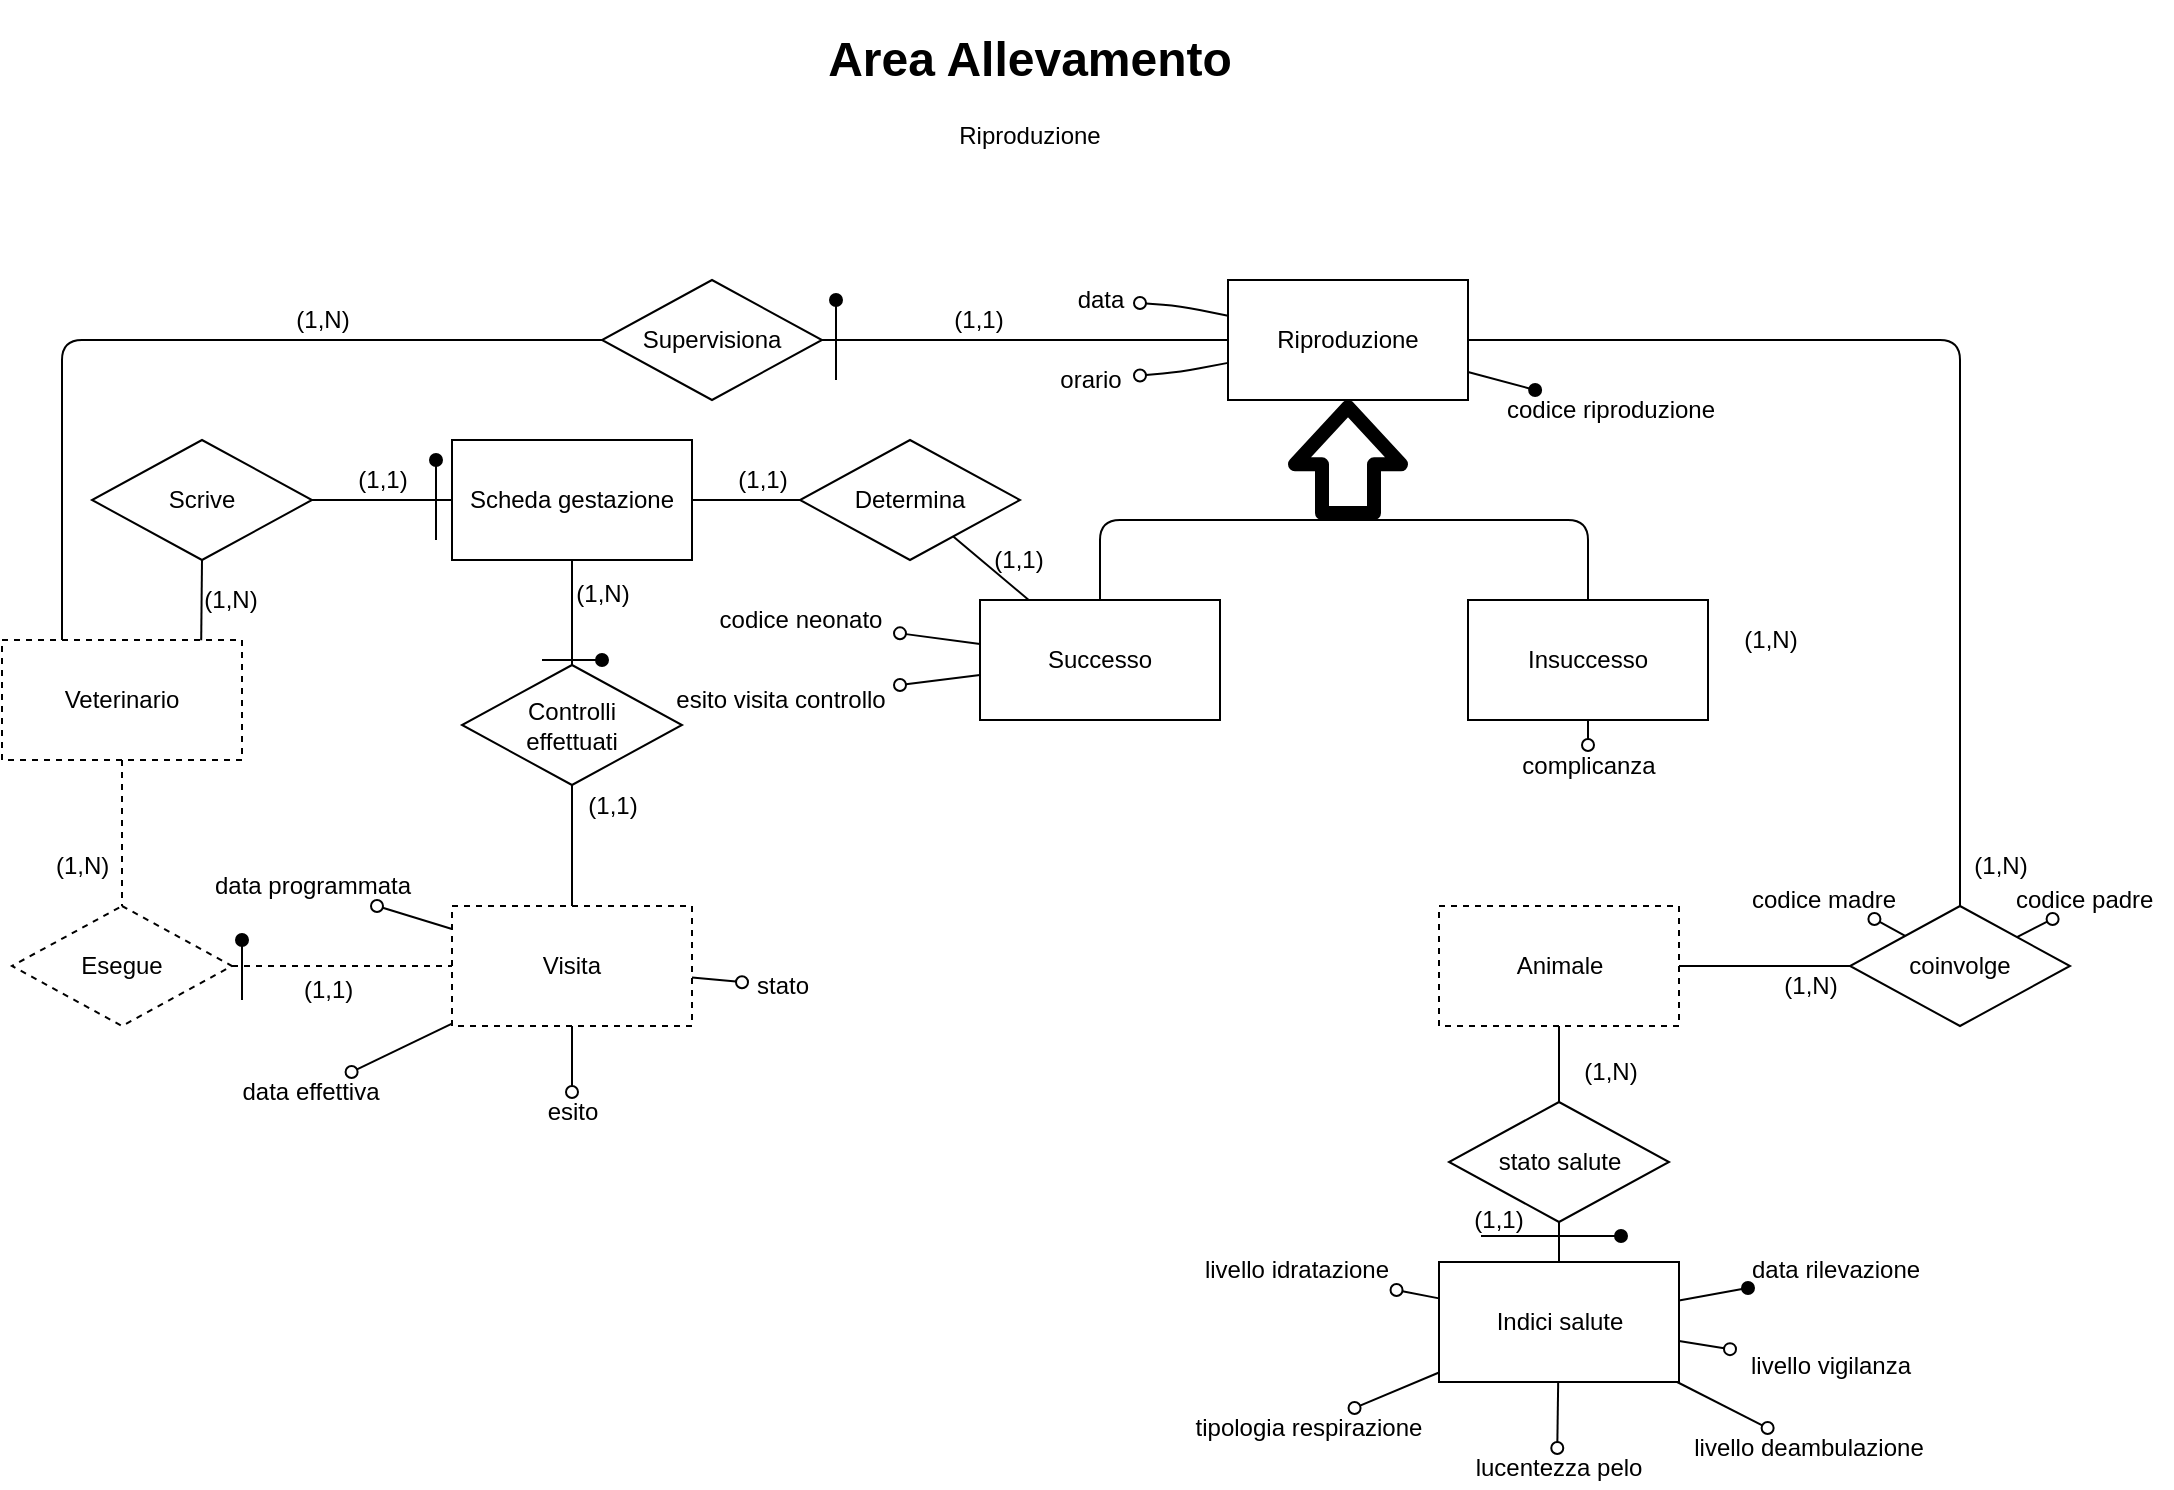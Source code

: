 <mxfile version="11.1.4" type="device"><diagram id="rBk6QGllmv24amykkPzG" name="Page-1"><mxGraphModel dx="1278" dy="649" grid="1" gridSize="10" guides="1" tooltips="1" connect="1" arrows="1" fold="1" page="1" pageScale="1" pageWidth="1169" pageHeight="827" math="0" shadow="0"><root><mxCell id="0"/><mxCell id="1" parent="0"/><mxCell id="capeBmEGPUf9ecr84l3i-80" value="&lt;h1&gt;Area Allevamento&lt;/h1&gt;&lt;div&gt;Riproduzione&lt;/div&gt;&lt;div&gt;&lt;br&gt;&lt;/div&gt;" style="text;html=1;strokeColor=none;fillColor=none;spacing=5;spacingTop=-20;whiteSpace=wrap;overflow=hidden;rounded=0;align=center;" parent="1" vertex="1"><mxGeometry x="474" y="20" width="220" height="90" as="geometry"/></mxCell><mxCell id="capeBmEGPUf9ecr84l3i-83" style="edgeStyle=none;rounded=1;orthogonalLoop=1;jettySize=auto;html=1;endArrow=oval;endFill=0;" parent="1" source="capeBmEGPUf9ecr84l3i-86" target="capeBmEGPUf9ecr84l3i-89" edge="1"><mxGeometry relative="1" as="geometry"><Array as="points"><mxPoint x="659" y="163"/></Array></mxGeometry></mxCell><mxCell id="capeBmEGPUf9ecr84l3i-84" style="edgeStyle=none;rounded=1;orthogonalLoop=1;jettySize=auto;html=1;endArrow=oval;endFill=0;" parent="1" source="capeBmEGPUf9ecr84l3i-86" target="capeBmEGPUf9ecr84l3i-90" edge="1"><mxGeometry relative="1" as="geometry"><Array as="points"><mxPoint x="659" y="196"/></Array></mxGeometry></mxCell><mxCell id="capeBmEGPUf9ecr84l3i-85" value="" style="edgeStyle=none;rounded=1;orthogonalLoop=1;jettySize=auto;html=1;endArrow=oval;endFill=1;fillColor=#000000;" parent="1" source="capeBmEGPUf9ecr84l3i-86" target="capeBmEGPUf9ecr84l3i-110" edge="1"><mxGeometry relative="1" as="geometry"><mxPoint x="743" y="140" as="targetPoint"/></mxGeometry></mxCell><mxCell id="capeBmEGPUf9ecr84l3i-160" style="rounded=1;orthogonalLoop=1;jettySize=auto;html=1;endArrow=none;endFill=0;" parent="1" source="capeBmEGPUf9ecr84l3i-86" target="capeBmEGPUf9ecr84l3i-159" edge="1"><mxGeometry relative="1" as="geometry"><Array as="points"><mxPoint x="1049" y="180"/></Array></mxGeometry></mxCell><mxCell id="capeBmEGPUf9ecr84l3i-86" value="Riproduzione" style="rounded=0;whiteSpace=wrap;html=1;align=center;" parent="1" vertex="1"><mxGeometry x="683" y="150" width="120" height="60" as="geometry"/></mxCell><mxCell id="capeBmEGPUf9ecr84l3i-89" value="data&lt;br&gt;" style="text;html=1;resizable=0;points=[];autosize=1;align=center;verticalAlign=top;spacingTop=-4;" parent="1" vertex="1"><mxGeometry x="599" y="150" width="40" height="20" as="geometry"/></mxCell><mxCell id="capeBmEGPUf9ecr84l3i-90" value="orario&lt;br&gt;" style="text;html=1;resizable=0;points=[];autosize=1;align=center;verticalAlign=top;spacingTop=-4;" parent="1" vertex="1"><mxGeometry x="589" y="190" width="50" height="20" as="geometry"/></mxCell><mxCell id="capeBmEGPUf9ecr84l3i-91" value="" style="shape=flexArrow;endArrow=classic;html=1;width=20;endSize=7.224;fillColor=none;strokeColor=#000000;strokeWidth=7;" parent="1" target="capeBmEGPUf9ecr84l3i-86" edge="1"><mxGeometry width="50" height="50" relative="1" as="geometry"><mxPoint x="743" y="270" as="sourcePoint"/><mxPoint x="759" y="240" as="targetPoint"/></mxGeometry></mxCell><mxCell id="capeBmEGPUf9ecr84l3i-92" style="edgeStyle=none;rounded=1;orthogonalLoop=1;jettySize=auto;html=1;endArrow=none;endFill=0;fillColor=#000000;" parent="1" source="capeBmEGPUf9ecr84l3i-97" target="capeBmEGPUf9ecr84l3i-99" edge="1"><mxGeometry relative="1" as="geometry"><Array as="points"><mxPoint x="619" y="270"/><mxPoint x="739" y="270"/><mxPoint x="863" y="270"/></Array></mxGeometry></mxCell><mxCell id="capeBmEGPUf9ecr84l3i-93" style="edgeStyle=none;rounded=1;orthogonalLoop=1;jettySize=auto;html=1;endArrow=oval;endFill=0;fillColor=#000000;" parent="1" source="capeBmEGPUf9ecr84l3i-97" target="capeBmEGPUf9ecr84l3i-100" edge="1"><mxGeometry relative="1" as="geometry"/></mxCell><mxCell id="capeBmEGPUf9ecr84l3i-94" style="edgeStyle=none;rounded=1;orthogonalLoop=1;jettySize=auto;html=1;endArrow=oval;endFill=0;fillColor=#000000;" parent="1" source="capeBmEGPUf9ecr84l3i-97" target="capeBmEGPUf9ecr84l3i-101" edge="1"><mxGeometry relative="1" as="geometry"/></mxCell><mxCell id="capeBmEGPUf9ecr84l3i-95" style="edgeStyle=none;rounded=1;orthogonalLoop=1;jettySize=auto;html=1;endArrow=none;endFill=0;fillColor=#000000;" parent="1" source="capeBmEGPUf9ecr84l3i-97" target="capeBmEGPUf9ecr84l3i-114" edge="1"><mxGeometry relative="1" as="geometry"/></mxCell><mxCell id="capeBmEGPUf9ecr84l3i-96" style="edgeStyle=none;rounded=1;orthogonalLoop=1;jettySize=auto;html=1;endArrow=none;endFill=0;fillColor=#000000;" parent="1" source="capeBmEGPUf9ecr84l3i-132" target="capeBmEGPUf9ecr84l3i-109" edge="1"><mxGeometry relative="1" as="geometry"/></mxCell><mxCell id="capeBmEGPUf9ecr84l3i-97" value="Successo&lt;br&gt;" style="rounded=0;whiteSpace=wrap;html=1;align=center;" parent="1" vertex="1"><mxGeometry x="559" y="310" width="120" height="60" as="geometry"/></mxCell><mxCell id="capeBmEGPUf9ecr84l3i-98" style="edgeStyle=none;rounded=1;orthogonalLoop=1;jettySize=auto;html=1;endArrow=oval;endFill=0;fillColor=#000000;" parent="1" source="capeBmEGPUf9ecr84l3i-99" target="capeBmEGPUf9ecr84l3i-111" edge="1"><mxGeometry relative="1" as="geometry"><mxPoint x="959" y="340" as="targetPoint"/></mxGeometry></mxCell><mxCell id="capeBmEGPUf9ecr84l3i-99" value="Insuccesso&lt;br&gt;" style="rounded=0;whiteSpace=wrap;html=1;align=center;" parent="1" vertex="1"><mxGeometry x="803" y="310" width="120" height="60" as="geometry"/></mxCell><mxCell id="capeBmEGPUf9ecr84l3i-100" value="codice neonato&lt;br&gt;" style="text;html=1;resizable=0;points=[];autosize=1;align=center;verticalAlign=top;spacingTop=-4;" parent="1" vertex="1"><mxGeometry x="419" y="310" width="100" height="20" as="geometry"/></mxCell><mxCell id="capeBmEGPUf9ecr84l3i-101" value="esito visita controllo&lt;br&gt;" style="text;html=1;resizable=0;points=[];autosize=1;align=center;verticalAlign=top;spacingTop=-4;" parent="1" vertex="1"><mxGeometry x="399" y="350" width="120" height="20" as="geometry"/></mxCell><mxCell id="capeBmEGPUf9ecr84l3i-102" value="Scheda gestazione&lt;br&gt;" style="rounded=0;whiteSpace=wrap;html=1;align=center;" parent="1" vertex="1"><mxGeometry x="295" y="230" width="120" height="60" as="geometry"/></mxCell><mxCell id="capeBmEGPUf9ecr84l3i-103" style="edgeStyle=none;rounded=1;orthogonalLoop=1;jettySize=auto;html=1;endArrow=oval;endFill=0;fillColor=#000000;" parent="1" source="capeBmEGPUf9ecr84l3i-109" target="capeBmEGPUf9ecr84l3i-131" edge="1"><mxGeometry relative="1" as="geometry"/></mxCell><mxCell id="capeBmEGPUf9ecr84l3i-104" style="edgeStyle=none;rounded=1;orthogonalLoop=1;jettySize=auto;html=1;endArrow=oval;endFill=0;fillColor=#000000;" parent="1" source="capeBmEGPUf9ecr84l3i-109" target="capeBmEGPUf9ecr84l3i-130" edge="1"><mxGeometry relative="1" as="geometry"/></mxCell><mxCell id="capeBmEGPUf9ecr84l3i-105" style="edgeStyle=none;rounded=1;orthogonalLoop=1;jettySize=auto;html=1;endArrow=oval;endFill=0;fillColor=#000000;" parent="1" source="capeBmEGPUf9ecr84l3i-109" target="capeBmEGPUf9ecr84l3i-129" edge="1"><mxGeometry relative="1" as="geometry"/></mxCell><mxCell id="capeBmEGPUf9ecr84l3i-106" style="edgeStyle=none;rounded=1;orthogonalLoop=1;jettySize=auto;html=1;endArrow=oval;endFill=0;fillColor=#000000;" parent="1" source="capeBmEGPUf9ecr84l3i-109" target="capeBmEGPUf9ecr84l3i-128" edge="1"><mxGeometry relative="1" as="geometry"/></mxCell><mxCell id="capeBmEGPUf9ecr84l3i-107" style="edgeStyle=none;rounded=1;orthogonalLoop=1;jettySize=auto;html=1;endArrow=oval;endFill=0;fillColor=#000000;" parent="1" source="capeBmEGPUf9ecr84l3i-109" target="capeBmEGPUf9ecr84l3i-127" edge="1"><mxGeometry relative="1" as="geometry"/></mxCell><mxCell id="capeBmEGPUf9ecr84l3i-108" style="edgeStyle=none;rounded=1;orthogonalLoop=1;jettySize=auto;html=1;endArrow=oval;endFill=1;" parent="1" source="capeBmEGPUf9ecr84l3i-109" target="capeBmEGPUf9ecr84l3i-157" edge="1"><mxGeometry relative="1" as="geometry"><mxPoint x="920" y="740" as="targetPoint"/></mxGeometry></mxCell><mxCell id="capeBmEGPUf9ecr84l3i-109" value="Indici salute&lt;br&gt;" style="rounded=0;whiteSpace=wrap;html=1;align=center;" parent="1" vertex="1"><mxGeometry x="788.5" y="641" width="120" height="60" as="geometry"/></mxCell><mxCell id="capeBmEGPUf9ecr84l3i-110" value="codice riproduzione&lt;br&gt;" style="text;html=1;resizable=0;points=[];autosize=1;align=center;verticalAlign=top;spacingTop=-4;" parent="1" vertex="1"><mxGeometry x="814" y="205" width="120" height="20" as="geometry"/></mxCell><mxCell id="capeBmEGPUf9ecr84l3i-111" value="complicanza&lt;br&gt;" style="text;html=1;resizable=0;points=[];autosize=1;align=center;verticalAlign=top;spacingTop=-4;" parent="1" vertex="1"><mxGeometry x="823" y="382.5" width="80" height="20" as="geometry"/></mxCell><mxCell id="capeBmEGPUf9ecr84l3i-112" value="(1,N)&lt;br&gt;" style="text;html=1;resizable=0;points=[];autosize=1;align=center;verticalAlign=top;spacingTop=-4;" parent="1" vertex="1"><mxGeometry x="934" y="320" width="40" height="20" as="geometry"/></mxCell><mxCell id="capeBmEGPUf9ecr84l3i-113" style="edgeStyle=none;rounded=1;orthogonalLoop=1;jettySize=auto;html=1;endArrow=none;endFill=0;fillColor=#000000;" parent="1" source="capeBmEGPUf9ecr84l3i-114" target="capeBmEGPUf9ecr84l3i-102" edge="1"><mxGeometry relative="1" as="geometry"/></mxCell><mxCell id="capeBmEGPUf9ecr84l3i-114" value="Determina&lt;br&gt;" style="rhombus;whiteSpace=wrap;html=1;align=center;" parent="1" vertex="1"><mxGeometry x="469" y="230" width="110" height="60" as="geometry"/></mxCell><mxCell id="capeBmEGPUf9ecr84l3i-116" style="edgeStyle=none;rounded=1;orthogonalLoop=1;jettySize=auto;html=1;endArrow=none;endFill=0;fillColor=#000000;" parent="1" source="capeBmEGPUf9ecr84l3i-118" target="capeBmEGPUf9ecr84l3i-102" edge="1"><mxGeometry relative="1" as="geometry"/></mxCell><mxCell id="capeBmEGPUf9ecr84l3i-117" style="edgeStyle=none;rounded=1;orthogonalLoop=1;jettySize=auto;html=1;endArrow=none;endFill=0;fillColor=#000000;" parent="1" source="capeBmEGPUf9ecr84l3i-118" target="capeBmEGPUf9ecr84l3i-123" edge="1"><mxGeometry relative="1" as="geometry"><mxPoint x="195" y="330.0" as="targetPoint"/></mxGeometry></mxCell><mxCell id="capeBmEGPUf9ecr84l3i-118" value="Controlli&lt;br&gt;effettuati&lt;br&gt;" style="rhombus;whiteSpace=wrap;html=1;align=center;" parent="1" vertex="1"><mxGeometry x="300" y="342.5" width="110" height="60" as="geometry"/></mxCell><mxCell id="capeBmEGPUf9ecr84l3i-119" style="edgeStyle=none;rounded=1;orthogonalLoop=1;jettySize=auto;html=1;endArrow=oval;endFill=0;fillColor=#000000;" parent="1" source="capeBmEGPUf9ecr84l3i-123" target="capeBmEGPUf9ecr84l3i-124" edge="1"><mxGeometry relative="1" as="geometry"/></mxCell><mxCell id="capeBmEGPUf9ecr84l3i-120" style="edgeStyle=none;rounded=1;orthogonalLoop=1;jettySize=auto;html=1;endArrow=oval;endFill=0;fillColor=#000000;" parent="1" source="capeBmEGPUf9ecr84l3i-123" target="capeBmEGPUf9ecr84l3i-125" edge="1"><mxGeometry relative="1" as="geometry"/></mxCell><mxCell id="capeBmEGPUf9ecr84l3i-121" style="edgeStyle=none;rounded=1;orthogonalLoop=1;jettySize=auto;html=1;endArrow=oval;endFill=0;fillColor=#000000;" parent="1" source="capeBmEGPUf9ecr84l3i-123" target="capeBmEGPUf9ecr84l3i-126" edge="1"><mxGeometry relative="1" as="geometry"><mxPoint x="280" y="360.0" as="targetPoint"/></mxGeometry></mxCell><mxCell id="capeBmEGPUf9ecr84l3i-122" style="edgeStyle=none;rounded=1;orthogonalLoop=1;jettySize=auto;html=1;endArrow=oval;endFill=0;" parent="1" source="capeBmEGPUf9ecr84l3i-123" target="capeBmEGPUf9ecr84l3i-153" edge="1"><mxGeometry relative="1" as="geometry"><mxPoint x="440" y="493" as="targetPoint"/></mxGeometry></mxCell><mxCell id="capeBmEGPUf9ecr84l3i-123" value="Visita&lt;br&gt;" style="rounded=0;whiteSpace=wrap;html=1;align=center;dashed=1;" parent="1" vertex="1"><mxGeometry x="295" y="463" width="120" height="60" as="geometry"/></mxCell><mxCell id="capeBmEGPUf9ecr84l3i-124" value="data programmata&lt;br&gt;" style="text;html=1;resizable=0;points=[];autosize=1;align=center;verticalAlign=top;spacingTop=-4;" parent="1" vertex="1"><mxGeometry x="170" y="443" width="110" height="20" as="geometry"/></mxCell><mxCell id="capeBmEGPUf9ecr84l3i-125" value="data effettiva&lt;br&gt;" style="text;html=1;resizable=0;points=[];autosize=1;align=center;verticalAlign=top;spacingTop=-4;" parent="1" vertex="1"><mxGeometry x="184" y="546" width="80" height="20" as="geometry"/></mxCell><mxCell id="capeBmEGPUf9ecr84l3i-126" value="esito&lt;br&gt;" style="text;html=1;resizable=0;points=[];autosize=1;align=center;verticalAlign=top;spacingTop=-4;" parent="1" vertex="1"><mxGeometry x="335" y="556" width="40" height="20" as="geometry"/></mxCell><mxCell id="capeBmEGPUf9ecr84l3i-127" value="livello vigilanza&lt;br&gt;" style="text;html=1;resizable=0;points=[];autosize=1;align=center;verticalAlign=top;spacingTop=-4;" parent="1" vertex="1"><mxGeometry x="934" y="682.5" width="100" height="20" as="geometry"/></mxCell><mxCell id="capeBmEGPUf9ecr84l3i-128" value="livello deambulazione&lt;br&gt;" style="text;html=1;resizable=0;points=[];autosize=1;align=center;verticalAlign=top;spacingTop=-4;" parent="1" vertex="1"><mxGeometry x="907.5" y="724" width="130" height="20" as="geometry"/></mxCell><mxCell id="capeBmEGPUf9ecr84l3i-129" value="lucentezza pelo&lt;br&gt;" style="text;html=1;resizable=0;points=[];autosize=1;align=center;verticalAlign=top;spacingTop=-4;" parent="1" vertex="1"><mxGeometry x="797.5" y="734" width="100" height="20" as="geometry"/></mxCell><mxCell id="capeBmEGPUf9ecr84l3i-130" value="tipologia respirazione&lt;br&gt;" style="text;html=1;resizable=0;points=[];autosize=1;align=center;verticalAlign=top;spacingTop=-4;" parent="1" vertex="1"><mxGeometry x="657.5" y="714" width="130" height="20" as="geometry"/></mxCell><mxCell id="capeBmEGPUf9ecr84l3i-131" value="livello idratazione&lt;br&gt;" style="text;html=1;resizable=0;points=[];autosize=1;align=center;verticalAlign=top;spacingTop=-4;" parent="1" vertex="1"><mxGeometry x="661.5" y="635" width="110" height="20" as="geometry"/></mxCell><mxCell id="capeBmEGPUf9ecr84l3i-132" value="stato salute&lt;br&gt;" style="rhombus;whiteSpace=wrap;html=1;align=center;" parent="1" vertex="1"><mxGeometry x="793.5" y="561" width="110" height="60" as="geometry"/></mxCell><mxCell id="capeBmEGPUf9ecr84l3i-133" value="" style="endArrow=oval;html=1;fillColor=#000000;endFill=1;" parent="1" edge="1"><mxGeometry width="50" height="50" relative="1" as="geometry"><mxPoint x="809.5" y="628" as="sourcePoint"/><mxPoint x="879.5" y="628" as="targetPoint"/></mxGeometry></mxCell><mxCell id="capeBmEGPUf9ecr84l3i-134" value="(1,N)&lt;br&gt;" style="text;html=1;resizable=0;points=[];autosize=1;align=center;verticalAlign=top;spacingTop=-4;" parent="1" vertex="1"><mxGeometry x="350" y="296.5" width="40" height="20" as="geometry"/></mxCell><mxCell id="capeBmEGPUf9ecr84l3i-135" value="(1,1)&lt;br&gt;" style="text;html=1;resizable=0;points=[];autosize=1;align=center;verticalAlign=top;spacingTop=-4;" parent="1" vertex="1"><mxGeometry x="355" y="402.5" width="40" height="20" as="geometry"/></mxCell><mxCell id="capeBmEGPUf9ecr84l3i-136" style="edgeStyle=none;rounded=1;orthogonalLoop=1;jettySize=auto;html=1;endArrow=none;endFill=0;exitX=0.25;exitY=0;exitDx=0;exitDy=0;" parent="1" source="capeBmEGPUf9ecr84l3i-138" target="capeBmEGPUf9ecr84l3i-143" edge="1"><mxGeometry relative="1" as="geometry"><Array as="points"><mxPoint x="100" y="180"/></Array></mxGeometry></mxCell><mxCell id="capeBmEGPUf9ecr84l3i-137" style="edgeStyle=none;rounded=1;orthogonalLoop=1;jettySize=auto;html=1;endArrow=none;endFill=0;dashed=1;" parent="1" source="capeBmEGPUf9ecr84l3i-138" target="capeBmEGPUf9ecr84l3i-145" edge="1"><mxGeometry relative="1" as="geometry"/></mxCell><mxCell id="capeBmEGPUf9ecr84l3i-138" value="Veterinario&lt;br&gt;" style="rounded=0;whiteSpace=wrap;html=1;align=center;dashed=1;" parent="1" vertex="1"><mxGeometry x="70" y="330" width="120" height="60" as="geometry"/></mxCell><mxCell id="capeBmEGPUf9ecr84l3i-139" style="edgeStyle=none;rounded=1;orthogonalLoop=1;jettySize=auto;html=1;endArrow=none;endFill=0;" parent="1" source="capeBmEGPUf9ecr84l3i-141" target="capeBmEGPUf9ecr84l3i-102" edge="1"><mxGeometry relative="1" as="geometry"/></mxCell><mxCell id="capeBmEGPUf9ecr84l3i-140" style="rounded=1;orthogonalLoop=1;jettySize=auto;html=1;endArrow=none;endFill=0;elbow=vertical;exitX=0.5;exitY=1;exitDx=0;exitDy=0;entryX=0.83;entryY=0.002;entryDx=0;entryDy=0;entryPerimeter=0;" parent="1" source="capeBmEGPUf9ecr84l3i-141" target="capeBmEGPUf9ecr84l3i-138" edge="1"><mxGeometry relative="1" as="geometry"/></mxCell><mxCell id="capeBmEGPUf9ecr84l3i-141" value="Scrive&lt;br&gt;" style="rhombus;whiteSpace=wrap;html=1;align=center;" parent="1" vertex="1"><mxGeometry x="115" y="230" width="110" height="60" as="geometry"/></mxCell><mxCell id="capeBmEGPUf9ecr84l3i-142" style="edgeStyle=none;rounded=1;orthogonalLoop=1;jettySize=auto;html=1;endArrow=none;endFill=0;" parent="1" source="capeBmEGPUf9ecr84l3i-143" target="capeBmEGPUf9ecr84l3i-86" edge="1"><mxGeometry relative="1" as="geometry"/></mxCell><mxCell id="capeBmEGPUf9ecr84l3i-143" value="Supervisiona&lt;br&gt;" style="rhombus;whiteSpace=wrap;html=1;align=center;" parent="1" vertex="1"><mxGeometry x="370" y="150" width="110" height="60" as="geometry"/></mxCell><mxCell id="capeBmEGPUf9ecr84l3i-144" style="edgeStyle=none;rounded=1;orthogonalLoop=1;jettySize=auto;html=1;endArrow=none;endFill=0;dashed=1;" parent="1" source="capeBmEGPUf9ecr84l3i-145" target="capeBmEGPUf9ecr84l3i-123" edge="1"><mxGeometry relative="1" as="geometry"/></mxCell><mxCell id="capeBmEGPUf9ecr84l3i-145" value="Esegue" style="rhombus;whiteSpace=wrap;html=1;align=center;dashed=1;" parent="1" vertex="1"><mxGeometry x="75" y="463" width="110" height="60" as="geometry"/></mxCell><mxCell id="capeBmEGPUf9ecr84l3i-146" value="(1,1)&lt;br&gt;" style="text;html=1;resizable=0;points=[];autosize=1;align=center;verticalAlign=top;spacingTop=-4;" parent="1" vertex="1"><mxGeometry x="538" y="160" width="40" height="20" as="geometry"/></mxCell><mxCell id="capeBmEGPUf9ecr84l3i-147" value="(1,N)&lt;br&gt;" style="text;html=1;resizable=0;points=[];autosize=1;align=center;verticalAlign=top;spacingTop=-4;" parent="1" vertex="1"><mxGeometry x="210" y="160" width="40" height="20" as="geometry"/></mxCell><mxCell id="capeBmEGPUf9ecr84l3i-148" value="(1,1)&lt;br&gt;" style="text;html=1;resizable=0;points=[];autosize=1;align=center;verticalAlign=top;spacingTop=-4;" parent="1" vertex="1"><mxGeometry x="240" y="240" width="40" height="20" as="geometry"/></mxCell><mxCell id="capeBmEGPUf9ecr84l3i-149" value="(1,N)&lt;br&gt;" style="text;html=1;resizable=0;points=[];autosize=1;align=center;verticalAlign=top;spacingTop=-4;" parent="1" vertex="1"><mxGeometry x="164" y="300" width="40" height="20" as="geometry"/></mxCell><mxCell id="capeBmEGPUf9ecr84l3i-150" value="" style="endArrow=oval;html=1;fillColor=#000000;endFill=1;" parent="1" edge="1"><mxGeometry width="50" height="50" relative="1" as="geometry"><mxPoint x="287" y="280" as="sourcePoint"/><mxPoint x="287" y="240" as="targetPoint"/></mxGeometry></mxCell><mxCell id="capeBmEGPUf9ecr84l3i-151" value="(1,1)&lt;br&gt;" style="text;html=1;resizable=0;points=[];autosize=1;align=center;verticalAlign=top;spacingTop=-4;" parent="1" vertex="1"><mxGeometry x="430" y="240" width="40" height="20" as="geometry"/></mxCell><mxCell id="capeBmEGPUf9ecr84l3i-152" value="(1,1)&lt;br&gt;" style="text;html=1;resizable=0;points=[];autosize=1;align=center;verticalAlign=top;spacingTop=-4;" parent="1" vertex="1"><mxGeometry x="558" y="280" width="40" height="20" as="geometry"/></mxCell><mxCell id="capeBmEGPUf9ecr84l3i-153" value="stato&lt;br&gt;" style="text;html=1;resizable=0;points=[];autosize=1;align=center;verticalAlign=top;spacingTop=-4;" parent="1" vertex="1"><mxGeometry x="440" y="493" width="40" height="20" as="geometry"/></mxCell><mxCell id="capeBmEGPUf9ecr84l3i-154" style="edgeStyle=none;rounded=1;orthogonalLoop=1;jettySize=auto;html=1;endArrow=none;endFill=0;" parent="1" source="capeBmEGPUf9ecr84l3i-155" target="capeBmEGPUf9ecr84l3i-132" edge="1"><mxGeometry relative="1" as="geometry"/></mxCell><mxCell id="capeBmEGPUf9ecr84l3i-155" value="Animale&lt;br&gt;" style="rounded=0;whiteSpace=wrap;html=1;align=center;dashed=1;" parent="1" vertex="1"><mxGeometry x="788.5" y="463" width="120" height="60" as="geometry"/></mxCell><mxCell id="capeBmEGPUf9ecr84l3i-156" value="(1,N)" style="text;html=1;resizable=0;points=[];autosize=1;align=center;verticalAlign=top;spacingTop=-4;" parent="1" vertex="1"><mxGeometry x="854" y="536" width="40" height="20" as="geometry"/></mxCell><mxCell id="capeBmEGPUf9ecr84l3i-157" value="data rilevazione&lt;br&gt;" style="text;html=1;resizable=0;points=[];autosize=1;align=left;verticalAlign=top;spacingTop=-4;" parent="1" vertex="1"><mxGeometry x="943" y="635" width="100" height="20" as="geometry"/></mxCell><mxCell id="capeBmEGPUf9ecr84l3i-158" value="(1,1)" style="text;html=1;resizable=0;points=[];autosize=1;align=center;verticalAlign=top;spacingTop=-4;" parent="1" vertex="1"><mxGeometry x="797.5" y="610" width="40" height="20" as="geometry"/></mxCell><mxCell id="capeBmEGPUf9ecr84l3i-161" style="edgeStyle=none;rounded=1;orthogonalLoop=1;jettySize=auto;html=1;endArrow=none;endFill=0;" parent="1" source="capeBmEGPUf9ecr84l3i-159" target="capeBmEGPUf9ecr84l3i-155" edge="1"><mxGeometry relative="1" as="geometry"/></mxCell><mxCell id="capeBmEGPUf9ecr84l3i-165" style="edgeStyle=none;rounded=1;orthogonalLoop=1;jettySize=auto;html=1;endArrow=oval;endFill=0;" parent="1" source="capeBmEGPUf9ecr84l3i-159" target="capeBmEGPUf9ecr84l3i-166" edge="1"><mxGeometry relative="1" as="geometry"><mxPoint x="965" y="466.5" as="targetPoint"/></mxGeometry></mxCell><mxCell id="capeBmEGPUf9ecr84l3i-167" style="edgeStyle=none;rounded=1;orthogonalLoop=1;jettySize=auto;html=1;endArrow=oval;endFill=0;" parent="1" source="capeBmEGPUf9ecr84l3i-159" target="capeBmEGPUf9ecr84l3i-168" edge="1"><mxGeometry relative="1" as="geometry"><mxPoint x="1085" y="476.5" as="targetPoint"/></mxGeometry></mxCell><mxCell id="capeBmEGPUf9ecr84l3i-159" value="coinvolge" style="rhombus;whiteSpace=wrap;html=1;align=center;" parent="1" vertex="1"><mxGeometry x="994" y="463" width="110" height="60" as="geometry"/></mxCell><mxCell id="capeBmEGPUf9ecr84l3i-163" value="(1,N)" style="text;html=1;resizable=0;points=[];autosize=1;align=center;verticalAlign=top;spacingTop=-4;" parent="1" vertex="1"><mxGeometry x="953.5" y="493" width="40" height="20" as="geometry"/></mxCell><mxCell id="capeBmEGPUf9ecr84l3i-164" value="(1,N)" style="text;html=1;resizable=0;points=[];autosize=1;align=center;verticalAlign=top;spacingTop=-4;" parent="1" vertex="1"><mxGeometry x="1049" y="433" width="40" height="20" as="geometry"/></mxCell><mxCell id="capeBmEGPUf9ecr84l3i-166" value="codice madre" style="text;html=1;resizable=0;points=[];autosize=1;align=left;verticalAlign=top;spacingTop=-4;" parent="1" vertex="1"><mxGeometry x="943" y="449.5" width="90" height="20" as="geometry"/></mxCell><mxCell id="capeBmEGPUf9ecr84l3i-168" value="codice padre" style="text;html=1;resizable=0;points=[];autosize=1;align=left;verticalAlign=top;spacingTop=-4;" parent="1" vertex="1"><mxGeometry x="1075" y="449.5" width="80" height="20" as="geometry"/></mxCell><mxCell id="capeBmEGPUf9ecr84l3i-170" value="" style="endArrow=oval;html=1;fillColor=#000000;endFill=1;" parent="1" edge="1"><mxGeometry width="50" height="50" relative="1" as="geometry"><mxPoint x="487" y="200" as="sourcePoint"/><mxPoint x="487" y="160" as="targetPoint"/></mxGeometry></mxCell><mxCell id="capeBmEGPUf9ecr84l3i-171" value="" style="endArrow=oval;html=1;fillColor=#000000;endFill=1;" parent="1" edge="1"><mxGeometry width="50" height="50" relative="1" as="geometry"><mxPoint x="340" y="340" as="sourcePoint"/><mxPoint x="370" y="340" as="targetPoint"/></mxGeometry></mxCell><mxCell id="capeBmEGPUf9ecr84l3i-172" value="(1,N)" style="text;html=1;resizable=0;points=[];autosize=1;align=left;verticalAlign=top;spacingTop=-4;" parent="1" vertex="1"><mxGeometry x="95" y="433" width="40" height="20" as="geometry"/></mxCell><mxCell id="capeBmEGPUf9ecr84l3i-173" value="(1,1)" style="text;html=1;resizable=0;points=[];autosize=1;align=left;verticalAlign=top;spacingTop=-4;" parent="1" vertex="1"><mxGeometry x="219" y="494.5" width="40" height="20" as="geometry"/></mxCell><mxCell id="capeBmEGPUf9ecr84l3i-174" value="" style="endArrow=oval;html=1;fillColor=#000000;endFill=1;" parent="1" edge="1"><mxGeometry width="50" height="50" relative="1" as="geometry"><mxPoint x="190" y="510" as="sourcePoint"/><mxPoint x="190" y="480" as="targetPoint"/></mxGeometry></mxCell></root></mxGraphModel></diagram></mxfile>